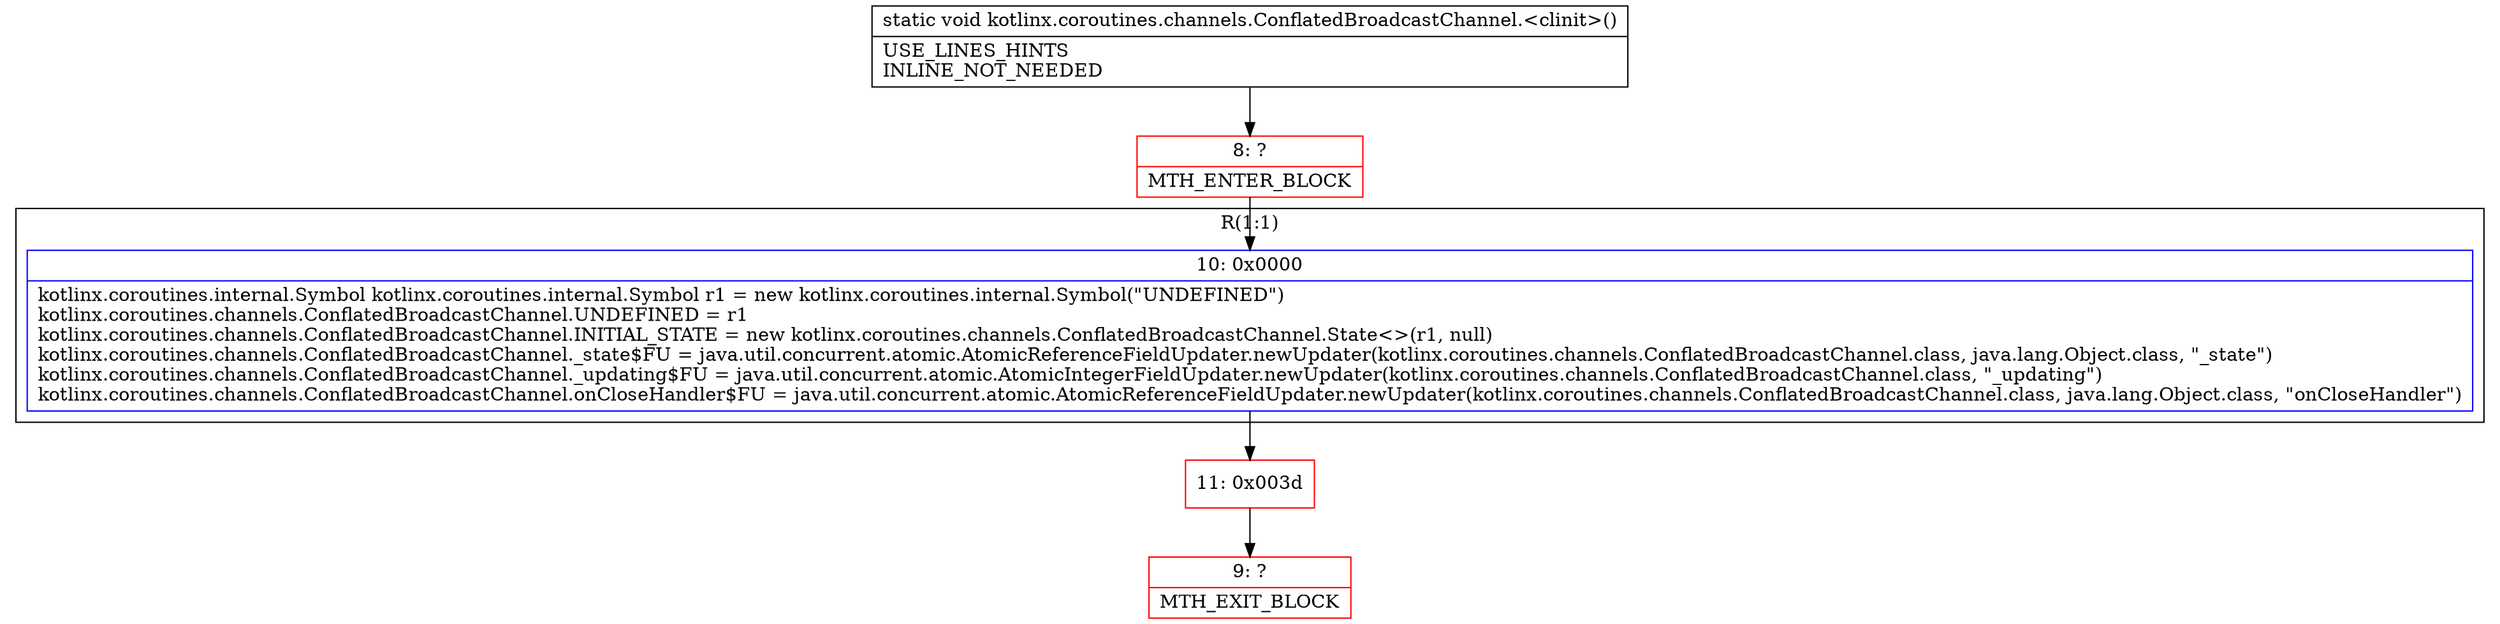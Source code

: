 digraph "CFG forkotlinx.coroutines.channels.ConflatedBroadcastChannel.\<clinit\>()V" {
subgraph cluster_Region_289048748 {
label = "R(1:1)";
node [shape=record,color=blue];
Node_10 [shape=record,label="{10\:\ 0x0000|kotlinx.coroutines.internal.Symbol kotlinx.coroutines.internal.Symbol r1 = new kotlinx.coroutines.internal.Symbol(\"UNDEFINED\")\lkotlinx.coroutines.channels.ConflatedBroadcastChannel.UNDEFINED = r1\lkotlinx.coroutines.channels.ConflatedBroadcastChannel.INITIAL_STATE = new kotlinx.coroutines.channels.ConflatedBroadcastChannel.State\<\>(r1, null)\lkotlinx.coroutines.channels.ConflatedBroadcastChannel._state$FU = java.util.concurrent.atomic.AtomicReferenceFieldUpdater.newUpdater(kotlinx.coroutines.channels.ConflatedBroadcastChannel.class, java.lang.Object.class, \"_state\")\lkotlinx.coroutines.channels.ConflatedBroadcastChannel._updating$FU = java.util.concurrent.atomic.AtomicIntegerFieldUpdater.newUpdater(kotlinx.coroutines.channels.ConflatedBroadcastChannel.class, \"_updating\")\lkotlinx.coroutines.channels.ConflatedBroadcastChannel.onCloseHandler$FU = java.util.concurrent.atomic.AtomicReferenceFieldUpdater.newUpdater(kotlinx.coroutines.channels.ConflatedBroadcastChannel.class, java.lang.Object.class, \"onCloseHandler\")\l}"];
}
Node_8 [shape=record,color=red,label="{8\:\ ?|MTH_ENTER_BLOCK\l}"];
Node_11 [shape=record,color=red,label="{11\:\ 0x003d}"];
Node_9 [shape=record,color=red,label="{9\:\ ?|MTH_EXIT_BLOCK\l}"];
MethodNode[shape=record,label="{static void kotlinx.coroutines.channels.ConflatedBroadcastChannel.\<clinit\>()  | USE_LINES_HINTS\lINLINE_NOT_NEEDED\l}"];
MethodNode -> Node_8;Node_10 -> Node_11;
Node_8 -> Node_10;
Node_11 -> Node_9;
}

